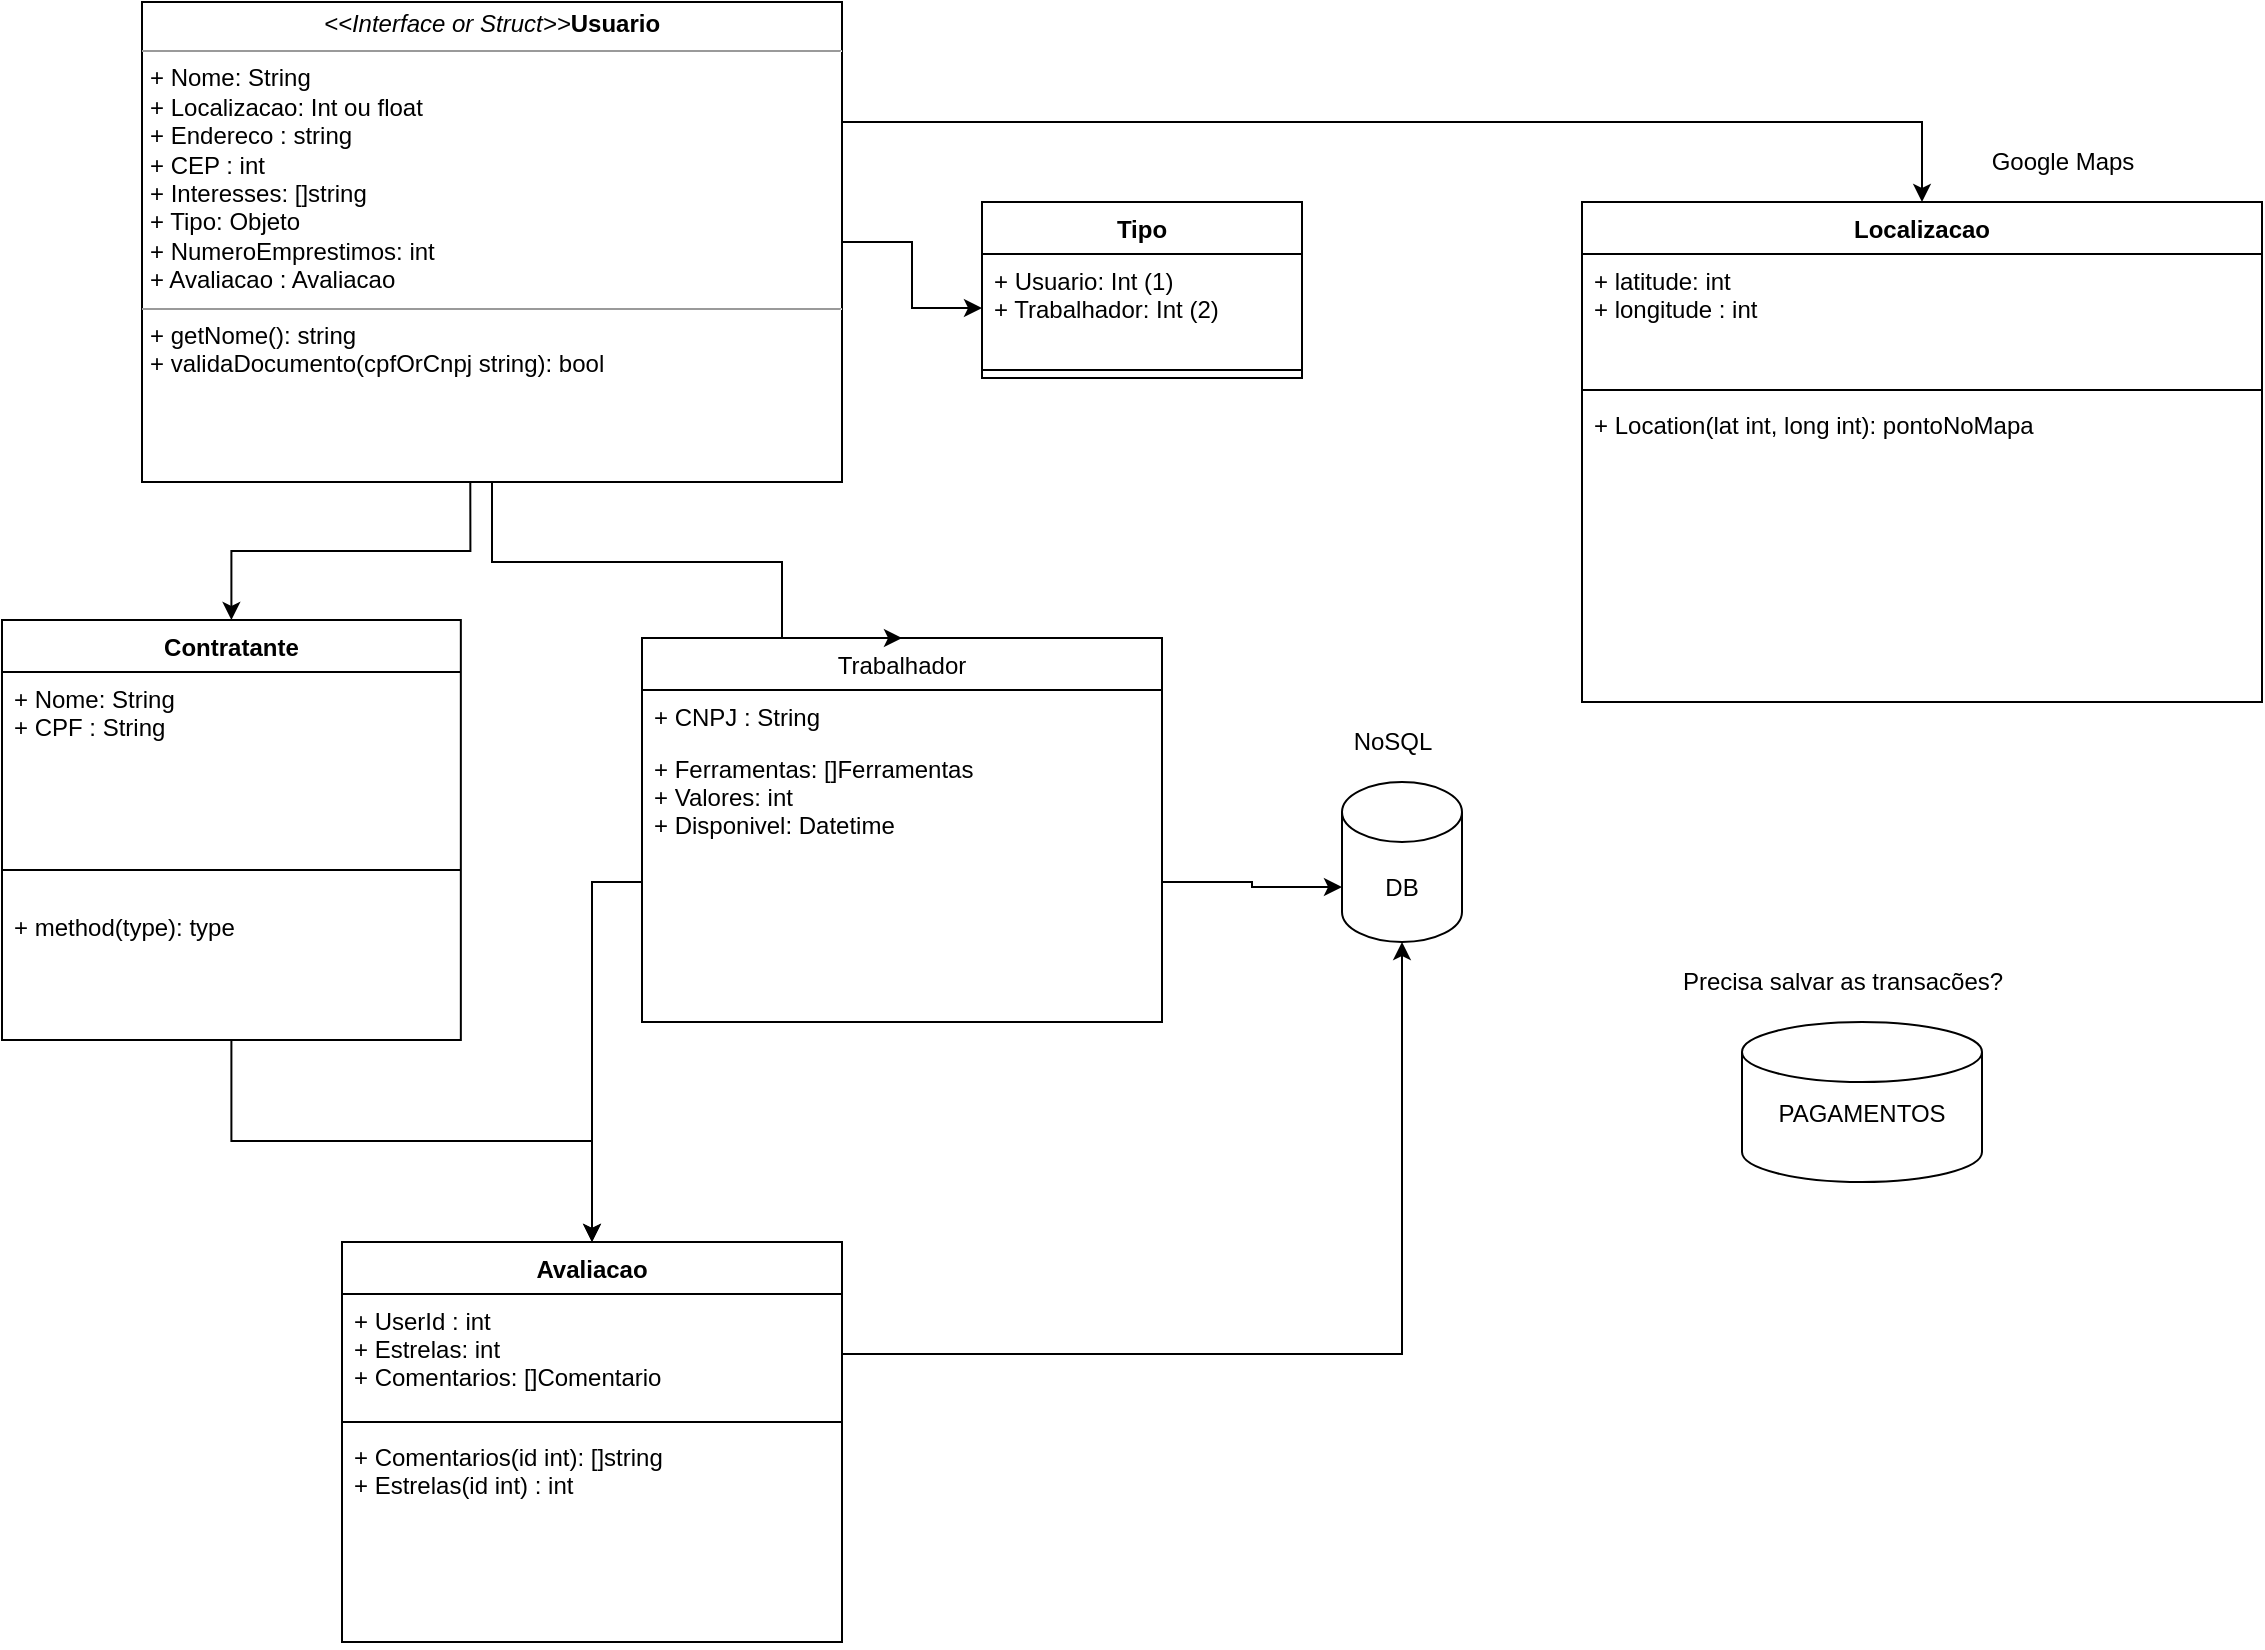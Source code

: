 <mxfile version="20.0.1" type="github">
  <diagram id="eafMVpw3hgBMt-Y1xtIc" name="Page-1">
    <mxGraphModel dx="522" dy="527" grid="1" gridSize="10" guides="1" tooltips="1" connect="1" arrows="1" fold="1" page="1" pageScale="1" pageWidth="850" pageHeight="1100" math="0" shadow="0">
      <root>
        <mxCell id="0" />
        <mxCell id="1" parent="0" />
        <mxCell id="DQaVrgRvme_ONegq782_-38" style="edgeStyle=orthogonalEdgeStyle;rounded=0;orthogonalLoop=1;jettySize=auto;html=1;entryX=0.5;entryY=0;entryDx=0;entryDy=0;" edge="1" parent="1" source="DQaVrgRvme_ONegq782_-1" target="DQaVrgRvme_ONegq782_-24">
          <mxGeometry relative="1" as="geometry" />
        </mxCell>
        <mxCell id="DQaVrgRvme_ONegq782_-1" value="Contratante" style="swimlane;fontStyle=1;align=center;verticalAlign=top;childLayout=stackLayout;horizontal=1;startSize=26;horizontalStack=0;resizeParent=1;resizeParentMax=0;resizeLast=0;collapsible=1;marginBottom=0;" vertex="1" parent="1">
          <mxGeometry x="90" y="309" width="229.42" height="210" as="geometry" />
        </mxCell>
        <mxCell id="DQaVrgRvme_ONegq782_-2" value="+ Nome: String&#xa;+ CPF : String&#xa;&#xa;&#xa;" style="text;strokeColor=none;fillColor=none;align=left;verticalAlign=top;spacingLeft=4;spacingRight=4;overflow=hidden;rotatable=0;points=[[0,0.5],[1,0.5]];portConstraint=eastwest;" vertex="1" parent="DQaVrgRvme_ONegq782_-1">
          <mxGeometry y="26" width="229.42" height="84" as="geometry" />
        </mxCell>
        <mxCell id="DQaVrgRvme_ONegq782_-3" value="" style="line;strokeWidth=1;fillColor=none;align=left;verticalAlign=middle;spacingTop=-1;spacingLeft=3;spacingRight=3;rotatable=0;labelPosition=right;points=[];portConstraint=eastwest;" vertex="1" parent="DQaVrgRvme_ONegq782_-1">
          <mxGeometry y="110" width="229.42" height="30" as="geometry" />
        </mxCell>
        <mxCell id="DQaVrgRvme_ONegq782_-4" value="+ method(type): type" style="text;strokeColor=none;fillColor=none;align=left;verticalAlign=top;spacingLeft=4;spacingRight=4;overflow=hidden;rotatable=0;points=[[0,0.5],[1,0.5]];portConstraint=eastwest;" vertex="1" parent="DQaVrgRvme_ONegq782_-1">
          <mxGeometry y="140" width="229.42" height="70" as="geometry" />
        </mxCell>
        <mxCell id="DQaVrgRvme_ONegq782_-5" value="Trabalhador" style="swimlane;fontStyle=0;childLayout=stackLayout;horizontal=1;startSize=26;fillColor=none;horizontalStack=0;resizeParent=1;resizeParentMax=0;resizeLast=0;collapsible=1;marginBottom=0;" vertex="1" parent="1">
          <mxGeometry x="410" y="318" width="260" height="192" as="geometry" />
        </mxCell>
        <mxCell id="DQaVrgRvme_ONegq782_-6" value="+ CNPJ : String&#xa;" style="text;strokeColor=none;fillColor=none;align=left;verticalAlign=top;spacingLeft=4;spacingRight=4;overflow=hidden;rotatable=0;points=[[0,0.5],[1,0.5]];portConstraint=eastwest;" vertex="1" parent="DQaVrgRvme_ONegq782_-5">
          <mxGeometry y="26" width="260" height="26" as="geometry" />
        </mxCell>
        <mxCell id="DQaVrgRvme_ONegq782_-8" value="+ Ferramentas: []Ferramentas&#xa;+ Valores: int &#xa;+ Disponivel: Datetime&#xa;&#xa;&#xa;&#xa;&#xa;" style="text;strokeColor=none;fillColor=none;align=left;verticalAlign=top;spacingLeft=4;spacingRight=4;overflow=hidden;rotatable=0;points=[[0,0.5],[1,0.5]];portConstraint=eastwest;" vertex="1" parent="DQaVrgRvme_ONegq782_-5">
          <mxGeometry y="52" width="260" height="140" as="geometry" />
        </mxCell>
        <mxCell id="DQaVrgRvme_ONegq782_-11" style="edgeStyle=orthogonalEdgeStyle;rounded=0;orthogonalLoop=1;jettySize=auto;html=1;exitX=0.469;exitY=1;exitDx=0;exitDy=0;exitPerimeter=0;" edge="1" parent="1" source="DQaVrgRvme_ONegq782_-10" target="DQaVrgRvme_ONegq782_-1">
          <mxGeometry relative="1" as="geometry">
            <mxPoint x="430" y="280" as="sourcePoint" />
          </mxGeometry>
        </mxCell>
        <mxCell id="DQaVrgRvme_ONegq782_-12" style="edgeStyle=orthogonalEdgeStyle;rounded=0;orthogonalLoop=1;jettySize=auto;html=1;entryX=0.5;entryY=0;entryDx=0;entryDy=0;" edge="1" parent="1" source="DQaVrgRvme_ONegq782_-10" target="DQaVrgRvme_ONegq782_-5">
          <mxGeometry relative="1" as="geometry">
            <Array as="points">
              <mxPoint x="335" y="280" />
              <mxPoint x="480" y="280" />
            </Array>
          </mxGeometry>
        </mxCell>
        <mxCell id="DQaVrgRvme_ONegq782_-18" style="edgeStyle=orthogonalEdgeStyle;rounded=0;orthogonalLoop=1;jettySize=auto;html=1;entryX=0;entryY=0.5;entryDx=0;entryDy=0;" edge="1" parent="1" source="DQaVrgRvme_ONegq782_-10" target="DQaVrgRvme_ONegq782_-14">
          <mxGeometry relative="1" as="geometry" />
        </mxCell>
        <mxCell id="DQaVrgRvme_ONegq782_-23" style="edgeStyle=orthogonalEdgeStyle;rounded=0;orthogonalLoop=1;jettySize=auto;html=1;exitX=1;exitY=0.25;exitDx=0;exitDy=0;entryX=0.5;entryY=0;entryDx=0;entryDy=0;" edge="1" parent="1" source="DQaVrgRvme_ONegq782_-10" target="DQaVrgRvme_ONegq782_-19">
          <mxGeometry relative="1" as="geometry" />
        </mxCell>
        <mxCell id="DQaVrgRvme_ONegq782_-10" value="&lt;p style=&quot;margin:0px;margin-top:4px;text-align:center;&quot;&gt;&lt;i&gt;&amp;lt;&amp;lt;Interface or Struct&amp;gt;&amp;gt;&lt;/i&gt;&lt;b&gt;Usuario&lt;/b&gt;&lt;br&gt;&lt;b&gt;&lt;/b&gt;&lt;/p&gt;&lt;hr size=&quot;1&quot;&gt;&lt;p style=&quot;margin:0px;margin-left:4px;&quot;&gt;+ Nome: String&lt;/p&gt;&lt;p style=&quot;margin:0px;margin-left:4px;&quot;&gt;+ Localizacao: Int ou float&lt;/p&gt;&lt;p style=&quot;margin:0px;margin-left:4px;&quot;&gt;+ Endereco : string&lt;/p&gt;&lt;p style=&quot;margin:0px;margin-left:4px;&quot;&gt;+ CEP : int&lt;br&gt;&lt;/p&gt;&lt;p style=&quot;margin:0px;margin-left:4px;&quot;&gt;+ Interesses: []string&lt;/p&gt;&lt;p style=&quot;margin:0px;margin-left:4px;&quot;&gt;+ Tipo: Objeto&lt;/p&gt;&lt;p style=&quot;margin:0px;margin-left:4px;&quot;&gt;+ NumeroEmprestimos: int &lt;br&gt;&lt;/p&gt;&lt;p style=&quot;margin:0px;margin-left:4px;&quot;&gt;+ Avaliacao : Avaliacao &lt;br&gt;&lt;/p&gt;&lt;hr size=&quot;1&quot;&gt;&lt;p style=&quot;margin:0px;margin-left:4px;&quot;&gt;+ getNome(): string&lt;/p&gt;&lt;p style=&quot;margin:0px;margin-left:4px;&quot;&gt;+ validaDocumento(cpfOrCnpj string): bool&lt;/p&gt;&lt;div&gt;&lt;br&gt;&lt;/div&gt;" style="verticalAlign=top;align=left;overflow=fill;fontSize=12;fontFamily=Helvetica;html=1;" vertex="1" parent="1">
          <mxGeometry x="160" width="350" height="240" as="geometry" />
        </mxCell>
        <mxCell id="DQaVrgRvme_ONegq782_-13" value="Tipo&#xa;" style="swimlane;fontStyle=1;align=center;verticalAlign=top;childLayout=stackLayout;horizontal=1;startSize=26;horizontalStack=0;resizeParent=1;resizeParentMax=0;resizeLast=0;collapsible=1;marginBottom=0;" vertex="1" parent="1">
          <mxGeometry x="580" y="100" width="160" height="88" as="geometry" />
        </mxCell>
        <mxCell id="DQaVrgRvme_ONegq782_-14" value="+ Usuario: Int (1)&#xa;+ Trabalhador: Int (2)&#xa;&#xa;&#xa;" style="text;strokeColor=none;fillColor=none;align=left;verticalAlign=top;spacingLeft=4;spacingRight=4;overflow=hidden;rotatable=0;points=[[0,0.5],[1,0.5]];portConstraint=eastwest;" vertex="1" parent="DQaVrgRvme_ONegq782_-13">
          <mxGeometry y="26" width="160" height="54" as="geometry" />
        </mxCell>
        <mxCell id="DQaVrgRvme_ONegq782_-15" value="" style="line;strokeWidth=1;fillColor=none;align=left;verticalAlign=middle;spacingTop=-1;spacingLeft=3;spacingRight=3;rotatable=0;labelPosition=right;points=[];portConstraint=eastwest;" vertex="1" parent="DQaVrgRvme_ONegq782_-13">
          <mxGeometry y="80" width="160" height="8" as="geometry" />
        </mxCell>
        <mxCell id="DQaVrgRvme_ONegq782_-19" value="Localizacao&#xa;" style="swimlane;fontStyle=1;align=center;verticalAlign=top;childLayout=stackLayout;horizontal=1;startSize=26;horizontalStack=0;resizeParent=1;resizeParentMax=0;resizeLast=0;collapsible=1;marginBottom=0;" vertex="1" parent="1">
          <mxGeometry x="880" y="100" width="340" height="250" as="geometry" />
        </mxCell>
        <mxCell id="DQaVrgRvme_ONegq782_-20" value="+ latitude: int&#xa;+ longitude : int&#xa;" style="text;strokeColor=none;fillColor=none;align=left;verticalAlign=top;spacingLeft=4;spacingRight=4;overflow=hidden;rotatable=0;points=[[0,0.5],[1,0.5]];portConstraint=eastwest;" vertex="1" parent="DQaVrgRvme_ONegq782_-19">
          <mxGeometry y="26" width="340" height="64" as="geometry" />
        </mxCell>
        <mxCell id="DQaVrgRvme_ONegq782_-21" value="" style="line;strokeWidth=1;fillColor=none;align=left;verticalAlign=middle;spacingTop=-1;spacingLeft=3;spacingRight=3;rotatable=0;labelPosition=right;points=[];portConstraint=eastwest;" vertex="1" parent="DQaVrgRvme_ONegq782_-19">
          <mxGeometry y="90" width="340" height="8" as="geometry" />
        </mxCell>
        <mxCell id="DQaVrgRvme_ONegq782_-22" value="+ Location(lat int, long int): pontoNoMapa&#xa;" style="text;strokeColor=none;fillColor=none;align=left;verticalAlign=top;spacingLeft=4;spacingRight=4;overflow=hidden;rotatable=0;points=[[0,0.5],[1,0.5]];portConstraint=eastwest;" vertex="1" parent="DQaVrgRvme_ONegq782_-19">
          <mxGeometry y="98" width="340" height="152" as="geometry" />
        </mxCell>
        <mxCell id="DQaVrgRvme_ONegq782_-24" value="Avaliacao" style="swimlane;fontStyle=1;align=center;verticalAlign=top;childLayout=stackLayout;horizontal=1;startSize=26;horizontalStack=0;resizeParent=1;resizeParentMax=0;resizeLast=0;collapsible=1;marginBottom=0;" vertex="1" parent="1">
          <mxGeometry x="260" y="620" width="250" height="200" as="geometry" />
        </mxCell>
        <mxCell id="DQaVrgRvme_ONegq782_-28" value="+ UserId : int&#xa;+ Estrelas: int&#xa;+ Comentarios: []Comentario&#xa;" style="text;strokeColor=none;fillColor=none;align=left;verticalAlign=top;spacingLeft=4;spacingRight=4;overflow=hidden;rotatable=0;points=[[0,0.5],[1,0.5]];portConstraint=eastwest;" vertex="1" parent="DQaVrgRvme_ONegq782_-24">
          <mxGeometry y="26" width="250" height="60" as="geometry" />
        </mxCell>
        <mxCell id="DQaVrgRvme_ONegq782_-26" value="" style="line;strokeWidth=1;fillColor=none;align=left;verticalAlign=middle;spacingTop=-1;spacingLeft=3;spacingRight=3;rotatable=0;labelPosition=right;points=[];portConstraint=eastwest;" vertex="1" parent="DQaVrgRvme_ONegq782_-24">
          <mxGeometry y="86" width="250" height="8" as="geometry" />
        </mxCell>
        <mxCell id="DQaVrgRvme_ONegq782_-27" value="+ Comentarios(id int): []string&#xa;+ Estrelas(id int) : int&#xa;" style="text;strokeColor=none;fillColor=none;align=left;verticalAlign=top;spacingLeft=4;spacingRight=4;overflow=hidden;rotatable=0;points=[[0,0.5],[1,0.5]];portConstraint=eastwest;" vertex="1" parent="DQaVrgRvme_ONegq782_-24">
          <mxGeometry y="94" width="250" height="106" as="geometry" />
        </mxCell>
        <mxCell id="DQaVrgRvme_ONegq782_-33" value="DB" style="shape=cylinder3;whiteSpace=wrap;html=1;boundedLbl=1;backgroundOutline=1;size=15;" vertex="1" parent="1">
          <mxGeometry x="760" y="390" width="60" height="80" as="geometry" />
        </mxCell>
        <mxCell id="DQaVrgRvme_ONegq782_-34" style="edgeStyle=orthogonalEdgeStyle;rounded=0;orthogonalLoop=1;jettySize=auto;html=1;entryX=0;entryY=0;entryDx=0;entryDy=52.5;entryPerimeter=0;" edge="1" parent="1" source="DQaVrgRvme_ONegq782_-8" target="DQaVrgRvme_ONegq782_-33">
          <mxGeometry relative="1" as="geometry" />
        </mxCell>
        <mxCell id="DQaVrgRvme_ONegq782_-35" style="edgeStyle=orthogonalEdgeStyle;rounded=0;orthogonalLoop=1;jettySize=auto;html=1;entryX=0.5;entryY=1;entryDx=0;entryDy=0;entryPerimeter=0;" edge="1" parent="1" source="DQaVrgRvme_ONegq782_-28" target="DQaVrgRvme_ONegq782_-33">
          <mxGeometry relative="1" as="geometry" />
        </mxCell>
        <mxCell id="DQaVrgRvme_ONegq782_-36" value="&lt;div&gt;PAGAMENTOS&lt;/div&gt;&lt;div&gt;&lt;br&gt;&lt;/div&gt;" style="shape=cylinder3;whiteSpace=wrap;html=1;boundedLbl=1;backgroundOutline=1;size=15;" vertex="1" parent="1">
          <mxGeometry x="960" y="510" width="120" height="80" as="geometry" />
        </mxCell>
        <mxCell id="DQaVrgRvme_ONegq782_-37" style="edgeStyle=orthogonalEdgeStyle;rounded=0;orthogonalLoop=1;jettySize=auto;html=1;" edge="1" parent="1" source="DQaVrgRvme_ONegq782_-8" target="DQaVrgRvme_ONegq782_-24">
          <mxGeometry relative="1" as="geometry" />
        </mxCell>
        <mxCell id="DQaVrgRvme_ONegq782_-39" value="Google Maps" style="text;html=1;align=center;verticalAlign=middle;resizable=0;points=[];autosize=1;strokeColor=none;fillColor=none;" vertex="1" parent="1">
          <mxGeometry x="1065" y="70" width="110" height="20" as="geometry" />
        </mxCell>
        <mxCell id="DQaVrgRvme_ONegq782_-40" value="NoSQL" style="text;html=1;align=center;verticalAlign=middle;resizable=0;points=[];autosize=1;strokeColor=none;fillColor=none;" vertex="1" parent="1">
          <mxGeometry x="750" y="360" width="70" height="20" as="geometry" />
        </mxCell>
        <mxCell id="DQaVrgRvme_ONegq782_-41" value="Precisa salvar as transacões?" style="text;html=1;align=center;verticalAlign=middle;resizable=0;points=[];autosize=1;strokeColor=none;fillColor=none;" vertex="1" parent="1">
          <mxGeometry x="895" y="480" width="230" height="20" as="geometry" />
        </mxCell>
      </root>
    </mxGraphModel>
  </diagram>
</mxfile>
